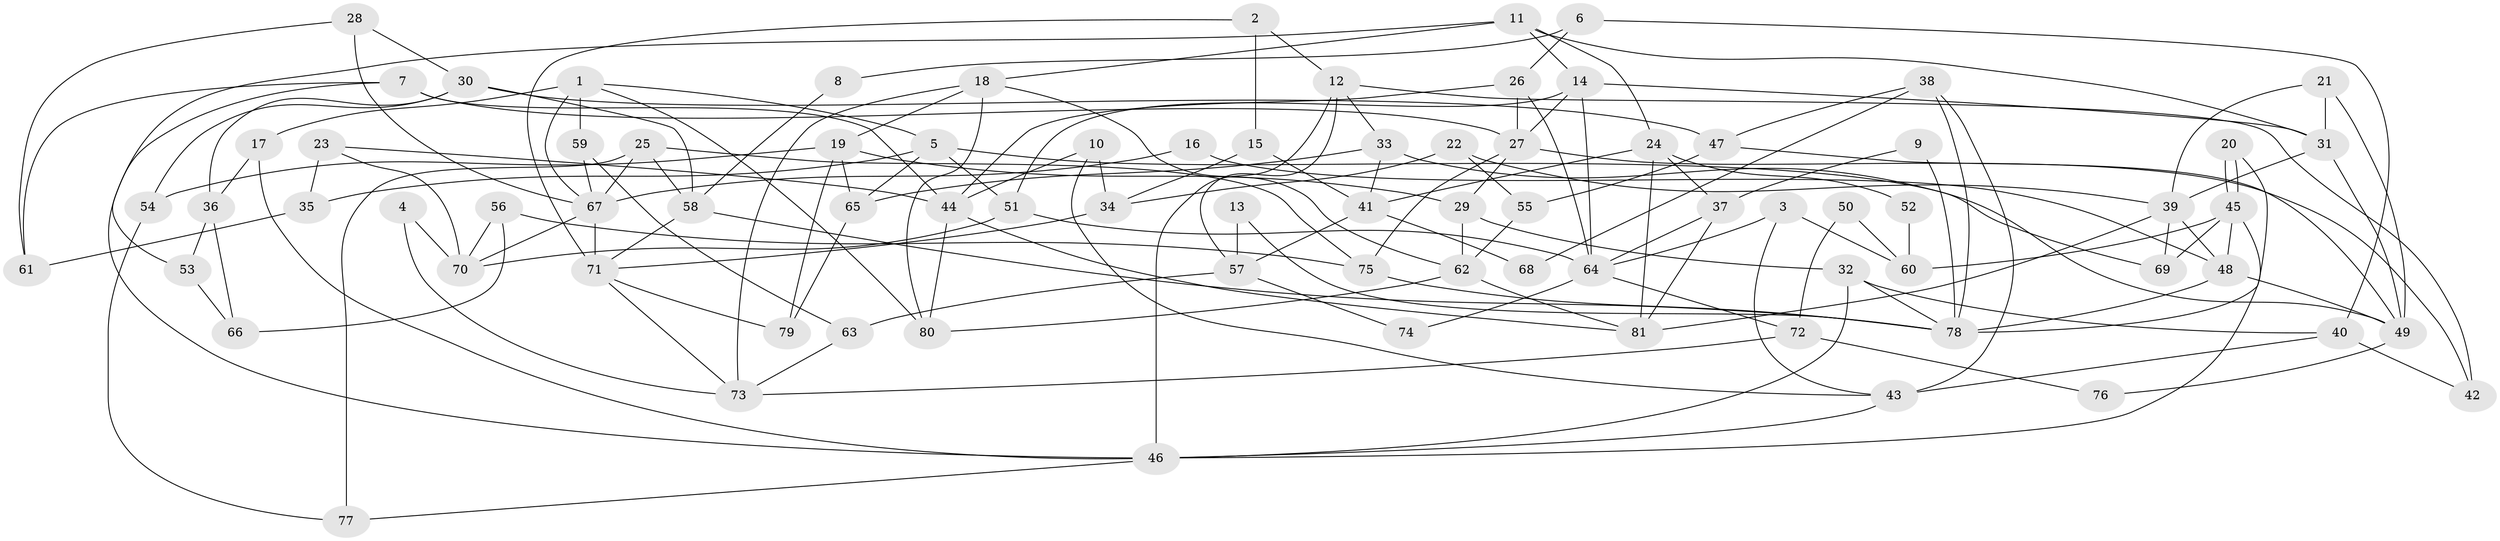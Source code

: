 // coarse degree distribution, {3: 0.12244897959183673, 14: 0.02040816326530612, 2: 0.22448979591836735, 7: 0.04081632653061224, 5: 0.20408163265306123, 12: 0.02040816326530612, 9: 0.02040816326530612, 11: 0.02040816326530612, 6: 0.04081632653061224, 8: 0.061224489795918366, 4: 0.22448979591836735}
// Generated by graph-tools (version 1.1) at 2025/51/03/04/25 22:51:17]
// undirected, 81 vertices, 162 edges
graph export_dot {
  node [color=gray90,style=filled];
  1;
  2;
  3;
  4;
  5;
  6;
  7;
  8;
  9;
  10;
  11;
  12;
  13;
  14;
  15;
  16;
  17;
  18;
  19;
  20;
  21;
  22;
  23;
  24;
  25;
  26;
  27;
  28;
  29;
  30;
  31;
  32;
  33;
  34;
  35;
  36;
  37;
  38;
  39;
  40;
  41;
  42;
  43;
  44;
  45;
  46;
  47;
  48;
  49;
  50;
  51;
  52;
  53;
  54;
  55;
  56;
  57;
  58;
  59;
  60;
  61;
  62;
  63;
  64;
  65;
  66;
  67;
  68;
  69;
  70;
  71;
  72;
  73;
  74;
  75;
  76;
  77;
  78;
  79;
  80;
  81;
  1 -- 17;
  1 -- 80;
  1 -- 5;
  1 -- 59;
  1 -- 67;
  2 -- 15;
  2 -- 71;
  2 -- 12;
  3 -- 43;
  3 -- 64;
  3 -- 60;
  4 -- 70;
  4 -- 73;
  5 -- 51;
  5 -- 35;
  5 -- 65;
  5 -- 69;
  6 -- 26;
  6 -- 40;
  6 -- 8;
  7 -- 27;
  7 -- 44;
  7 -- 46;
  7 -- 61;
  8 -- 58;
  9 -- 78;
  9 -- 37;
  10 -- 43;
  10 -- 44;
  10 -- 34;
  11 -- 24;
  11 -- 14;
  11 -- 18;
  11 -- 31;
  11 -- 53;
  12 -- 33;
  12 -- 42;
  12 -- 46;
  12 -- 57;
  13 -- 57;
  13 -- 78;
  14 -- 27;
  14 -- 31;
  14 -- 51;
  14 -- 64;
  15 -- 34;
  15 -- 41;
  16 -- 67;
  16 -- 48;
  17 -- 36;
  17 -- 46;
  18 -- 80;
  18 -- 19;
  18 -- 62;
  18 -- 73;
  19 -- 79;
  19 -- 29;
  19 -- 54;
  19 -- 65;
  20 -- 78;
  20 -- 45;
  20 -- 45;
  21 -- 31;
  21 -- 49;
  21 -- 39;
  22 -- 39;
  22 -- 34;
  22 -- 55;
  23 -- 44;
  23 -- 70;
  23 -- 35;
  24 -- 41;
  24 -- 81;
  24 -- 37;
  24 -- 52;
  25 -- 77;
  25 -- 58;
  25 -- 67;
  25 -- 75;
  26 -- 27;
  26 -- 64;
  26 -- 44;
  27 -- 75;
  27 -- 29;
  27 -- 42;
  28 -- 61;
  28 -- 67;
  28 -- 30;
  29 -- 32;
  29 -- 62;
  30 -- 47;
  30 -- 36;
  30 -- 54;
  30 -- 58;
  31 -- 39;
  31 -- 49;
  32 -- 40;
  32 -- 46;
  32 -- 78;
  33 -- 65;
  33 -- 49;
  33 -- 41;
  34 -- 71;
  35 -- 61;
  36 -- 53;
  36 -- 66;
  37 -- 81;
  37 -- 64;
  38 -- 78;
  38 -- 47;
  38 -- 43;
  38 -- 68;
  39 -- 69;
  39 -- 48;
  39 -- 81;
  40 -- 42;
  40 -- 43;
  41 -- 57;
  41 -- 68;
  43 -- 46;
  44 -- 81;
  44 -- 80;
  45 -- 46;
  45 -- 48;
  45 -- 60;
  45 -- 69;
  46 -- 77;
  47 -- 55;
  47 -- 49;
  48 -- 49;
  48 -- 78;
  49 -- 76;
  50 -- 72;
  50 -- 60;
  51 -- 64;
  51 -- 70;
  52 -- 60;
  53 -- 66;
  54 -- 77;
  55 -- 62;
  56 -- 70;
  56 -- 75;
  56 -- 66;
  57 -- 63;
  57 -- 74;
  58 -- 78;
  58 -- 71;
  59 -- 67;
  59 -- 63;
  62 -- 80;
  62 -- 81;
  63 -- 73;
  64 -- 72;
  64 -- 74;
  65 -- 79;
  67 -- 70;
  67 -- 71;
  71 -- 73;
  71 -- 79;
  72 -- 73;
  72 -- 76;
  75 -- 78;
}
